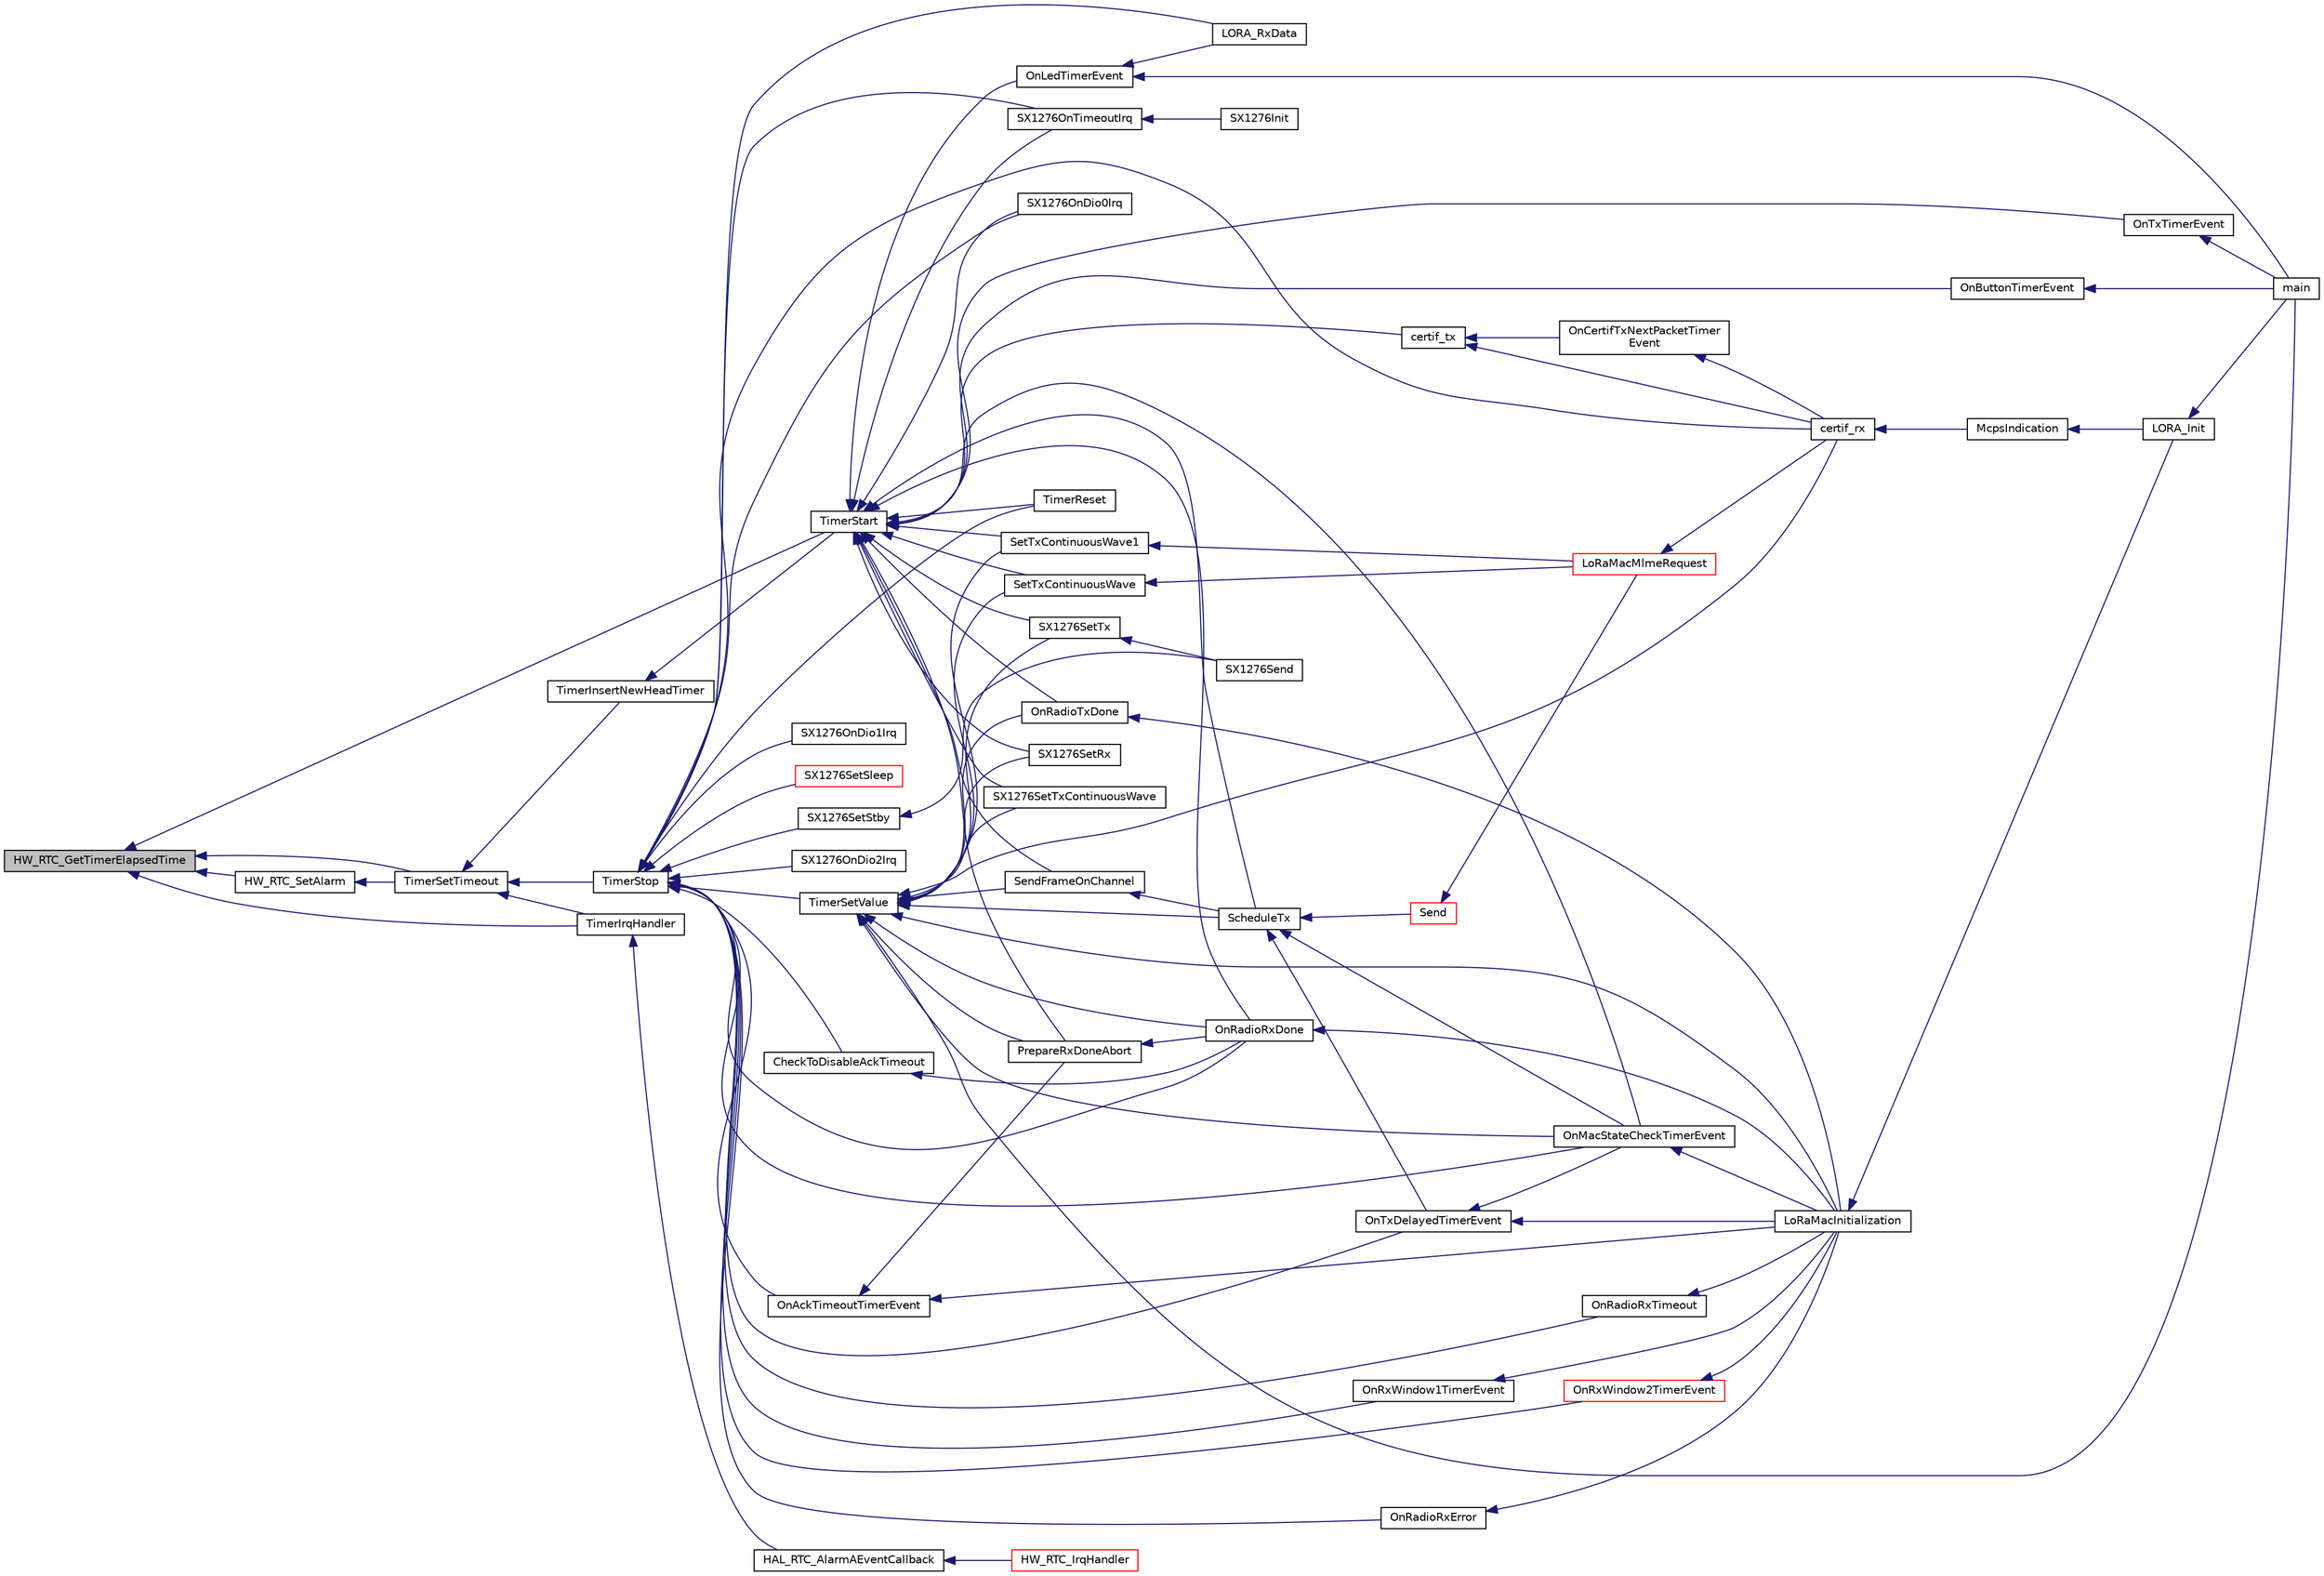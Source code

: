 digraph "HW_RTC_GetTimerElapsedTime"
{
  edge [fontname="Helvetica",fontsize="10",labelfontname="Helvetica",labelfontsize="10"];
  node [fontname="Helvetica",fontsize="10",shape=record];
  rankdir="LR";
  Node181 [label="HW_RTC_GetTimerElapsedTime",height=0.2,width=0.4,color="black", fillcolor="grey75", style="filled", fontcolor="black"];
  Node181 -> Node182 [dir="back",color="midnightblue",fontsize="10",style="solid",fontname="Helvetica"];
  Node182 [label="TimerStart",height=0.2,width=0.4,color="black", fillcolor="white", style="filled",URL="$time_server_8h.html#acd2c1f05aa1976f3bbedd389c8710a78",tooltip="Starts and adds the timer object to the list of timer events "];
  Node182 -> Node183 [dir="back",color="midnightblue",fontsize="10",style="solid",fontname="Helvetica"];
  Node183 [label="SX1276SetRx",height=0.2,width=0.4,color="black", fillcolor="white", style="filled",URL="$sx1276_8h.html#a8c2df9351fbde83379717dc6f76e5c11",tooltip="Sets the radio in reception mode for the given time "];
  Node182 -> Node184 [dir="back",color="midnightblue",fontsize="10",style="solid",fontname="Helvetica"];
  Node184 [label="SX1276SetTx",height=0.2,width=0.4,color="black", fillcolor="white", style="filled",URL="$sx1276_8c.html#a4aea9f6f1070dfd4e4b73bb5ddc1fe38",tooltip="Sets the SX1276 in transmission mode for the given time "];
  Node184 -> Node185 [dir="back",color="midnightblue",fontsize="10",style="solid",fontname="Helvetica"];
  Node185 [label="SX1276Send",height=0.2,width=0.4,color="black", fillcolor="white", style="filled",URL="$sx1276_8h.html#a901a3dcdbf26005e0f3f2def3e3d83b3",tooltip="Sends the buffer of size. Prepares the packet to be sent and sets the radio in transmission ..."];
  Node182 -> Node186 [dir="back",color="midnightblue",fontsize="10",style="solid",fontname="Helvetica"];
  Node186 [label="SX1276SetTxContinuousWave",height=0.2,width=0.4,color="black", fillcolor="white", style="filled",URL="$sx1276_8h.html#ac77895b054eb64df0ee2fa97061efae8",tooltip="Sets the radio in continuous wave transmission mode "];
  Node182 -> Node187 [dir="back",color="midnightblue",fontsize="10",style="solid",fontname="Helvetica"];
  Node187 [label="SX1276OnTimeoutIrq",height=0.2,width=0.4,color="black", fillcolor="white", style="filled",URL="$sx1276_8c.html#a3eda1c409a0269313a079389593d75cb",tooltip="Tx & Rx timeout timer callback "];
  Node187 -> Node188 [dir="back",color="midnightblue",fontsize="10",style="solid",fontname="Helvetica"];
  Node188 [label="SX1276Init",height=0.2,width=0.4,color="black", fillcolor="white", style="filled",URL="$sx1276_8h.html#a19a9ddff3f878b85e42c7571485fe3c8",tooltip="Initializes the radio "];
  Node182 -> Node189 [dir="back",color="midnightblue",fontsize="10",style="solid",fontname="Helvetica"];
  Node189 [label="SX1276OnDio0Irq",height=0.2,width=0.4,color="black", fillcolor="white", style="filled",URL="$sx1276_8c.html#a51cff5becabc1485224d53133f99e0e4",tooltip="DIO 0 IRQ callback "];
  Node182 -> Node190 [dir="back",color="midnightblue",fontsize="10",style="solid",fontname="Helvetica"];
  Node190 [label="certif_tx",height=0.2,width=0.4,color="black", fillcolor="white", style="filled",URL="$lora-test_8c.html#a735361add977554215fd3e1e70b74760"];
  Node190 -> Node191 [dir="back",color="midnightblue",fontsize="10",style="solid",fontname="Helvetica"];
  Node191 [label="certif_rx",height=0.2,width=0.4,color="black", fillcolor="white", style="filled",URL="$lora-test_8h.html#ad5e51928ecf0cca8d4f33f9e9c10aba4"];
  Node191 -> Node192 [dir="back",color="midnightblue",fontsize="10",style="solid",fontname="Helvetica"];
  Node192 [label="McpsIndication",height=0.2,width=0.4,color="black", fillcolor="white", style="filled",URL="$lora_8c.html#aa62f56dcd70e02213fc6e5d0f04b3d1c",tooltip="MCPS-Indication event function "];
  Node192 -> Node193 [dir="back",color="midnightblue",fontsize="10",style="solid",fontname="Helvetica"];
  Node193 [label="LORA_Init",height=0.2,width=0.4,color="black", fillcolor="white", style="filled",URL="$lora_8h.html#a60e6c21550fcaf1cadb87454348046ad",tooltip="Lora Initialisation "];
  Node193 -> Node194 [dir="back",color="midnightblue",fontsize="10",style="solid",fontname="Helvetica"];
  Node194 [label="main",height=0.2,width=0.4,color="black", fillcolor="white", style="filled",URL="$main_8c.html#a840291bc02cba5474a4cb46a9b9566fe",tooltip="Main program "];
  Node190 -> Node195 [dir="back",color="midnightblue",fontsize="10",style="solid",fontname="Helvetica"];
  Node195 [label="OnCertifTxNextPacketTimer\lEvent",height=0.2,width=0.4,color="black", fillcolor="white", style="filled",URL="$lora-test_8c.html#a2e3edcd940d4df35743fe87783f89bbc",tooltip="Function executed on TxNextPacket Timeout event "];
  Node195 -> Node191 [dir="back",color="midnightblue",fontsize="10",style="solid",fontname="Helvetica"];
  Node182 -> Node196 [dir="back",color="midnightblue",fontsize="10",style="solid",fontname="Helvetica"];
  Node196 [label="OnRadioTxDone",height=0.2,width=0.4,color="black", fillcolor="white", style="filled",URL="$_lo_ra_mac_8c.html#ac87ba7b0231ab8e90b130849e3dee4be",tooltip="Function to be executed on Radio Tx Done event "];
  Node196 -> Node197 [dir="back",color="midnightblue",fontsize="10",style="solid",fontname="Helvetica"];
  Node197 [label="LoRaMacInitialization",height=0.2,width=0.4,color="black", fillcolor="white", style="filled",URL="$group___l_o_r_a_m_a_c.html#ga7ca445cf825e45999810b3991273eba5",tooltip="LoRaMAC layer initialization "];
  Node197 -> Node193 [dir="back",color="midnightblue",fontsize="10",style="solid",fontname="Helvetica"];
  Node182 -> Node198 [dir="back",color="midnightblue",fontsize="10",style="solid",fontname="Helvetica"];
  Node198 [label="PrepareRxDoneAbort",height=0.2,width=0.4,color="black", fillcolor="white", style="filled",URL="$_lo_ra_mac_8c.html#a420f8e89407bab48414b1058d8071c97",tooltip="This function prepares the MAC to abort the execution of function OnRadioRxDone in case of a receptio..."];
  Node198 -> Node199 [dir="back",color="midnightblue",fontsize="10",style="solid",fontname="Helvetica"];
  Node199 [label="OnRadioRxDone",height=0.2,width=0.4,color="black", fillcolor="white", style="filled",URL="$_lo_ra_mac_8c.html#a34d9307ff02304a070ade799731ae0ed",tooltip="Function to be executed on Radio Rx Done event "];
  Node199 -> Node197 [dir="back",color="midnightblue",fontsize="10",style="solid",fontname="Helvetica"];
  Node182 -> Node199 [dir="back",color="midnightblue",fontsize="10",style="solid",fontname="Helvetica"];
  Node182 -> Node200 [dir="back",color="midnightblue",fontsize="10",style="solid",fontname="Helvetica"];
  Node200 [label="OnMacStateCheckTimerEvent",height=0.2,width=0.4,color="black", fillcolor="white", style="filled",URL="$_lo_ra_mac_8c.html#a3f66ff4ffb45c3be2a603fec651da617",tooltip="Function executed on Resend Frame timer event. "];
  Node200 -> Node197 [dir="back",color="midnightblue",fontsize="10",style="solid",fontname="Helvetica"];
  Node182 -> Node201 [dir="back",color="midnightblue",fontsize="10",style="solid",fontname="Helvetica"];
  Node201 [label="ScheduleTx",height=0.2,width=0.4,color="black", fillcolor="white", style="filled",URL="$_lo_ra_mac_8c.html#afac9f47df560a2c63ebe868fcf531716"];
  Node201 -> Node200 [dir="back",color="midnightblue",fontsize="10",style="solid",fontname="Helvetica"];
  Node201 -> Node202 [dir="back",color="midnightblue",fontsize="10",style="solid",fontname="Helvetica"];
  Node202 [label="OnTxDelayedTimerEvent",height=0.2,width=0.4,color="black", fillcolor="white", style="filled",URL="$_lo_ra_mac_8c.html#aff2188867ec43982ec7701c4815bc0ba",tooltip="Function executed on duty cycle delayed Tx timer event "];
  Node202 -> Node200 [dir="back",color="midnightblue",fontsize="10",style="solid",fontname="Helvetica"];
  Node202 -> Node197 [dir="back",color="midnightblue",fontsize="10",style="solid",fontname="Helvetica"];
  Node201 -> Node203 [dir="back",color="midnightblue",fontsize="10",style="solid",fontname="Helvetica"];
  Node203 [label="Send",height=0.2,width=0.4,color="red", fillcolor="white", style="filled",URL="$_lo_ra_mac_8c.html#a1d5d30b5cbe0349bab89375480c377bf",tooltip="LoRaMAC layer generic send frame "];
  Node203 -> Node204 [dir="back",color="midnightblue",fontsize="10",style="solid",fontname="Helvetica"];
  Node204 [label="LoRaMacMlmeRequest",height=0.2,width=0.4,color="red", fillcolor="white", style="filled",URL="$group___l_o_r_a_m_a_c.html#ga097113f30feecc17c780940ff74af33e",tooltip="LoRaMAC MLME-Request "];
  Node204 -> Node191 [dir="back",color="midnightblue",fontsize="10",style="solid",fontname="Helvetica"];
  Node182 -> Node213 [dir="back",color="midnightblue",fontsize="10",style="solid",fontname="Helvetica"];
  Node213 [label="SendFrameOnChannel",height=0.2,width=0.4,color="black", fillcolor="white", style="filled",URL="$_lo_ra_mac_8c.html#a2a974677f0401e2575148082667331de",tooltip="LoRaMAC layer prepared frame buffer transmission with channel specification "];
  Node213 -> Node201 [dir="back",color="midnightblue",fontsize="10",style="solid",fontname="Helvetica"];
  Node182 -> Node214 [dir="back",color="midnightblue",fontsize="10",style="solid",fontname="Helvetica"];
  Node214 [label="SetTxContinuousWave",height=0.2,width=0.4,color="black", fillcolor="white", style="filled",URL="$_lo_ra_mac_8c.html#a6a476e328faedf4544aa63adf40f931e",tooltip="Sets the radio in continuous transmission mode "];
  Node214 -> Node204 [dir="back",color="midnightblue",fontsize="10",style="solid",fontname="Helvetica"];
  Node182 -> Node215 [dir="back",color="midnightblue",fontsize="10",style="solid",fontname="Helvetica"];
  Node215 [label="SetTxContinuousWave1",height=0.2,width=0.4,color="black", fillcolor="white", style="filled",URL="$_lo_ra_mac_8c.html#a1974034d3a6ef2a0c38f4f853cfb62fb",tooltip="Sets the radio in continuous transmission mode "];
  Node215 -> Node204 [dir="back",color="midnightblue",fontsize="10",style="solid",fontname="Helvetica"];
  Node182 -> Node216 [dir="back",color="midnightblue",fontsize="10",style="solid",fontname="Helvetica"];
  Node216 [label="TimerReset",height=0.2,width=0.4,color="black", fillcolor="white", style="filled",URL="$time_server_8h.html#a7fbd64c53ec871110fabc5b14f212904",tooltip="Resets the timer object "];
  Node182 -> Node217 [dir="back",color="midnightblue",fontsize="10",style="solid",fontname="Helvetica"];
  Node217 [label="OnButtonTimerEvent",height=0.2,width=0.4,color="black", fillcolor="white", style="filled",URL="$main_8c.html#af27dc6b9241a921349087a139ca57d1e"];
  Node217 -> Node194 [dir="back",color="midnightblue",fontsize="10",style="solid",fontname="Helvetica"];
  Node182 -> Node218 [dir="back",color="midnightblue",fontsize="10",style="solid",fontname="Helvetica"];
  Node218 [label="OnLedTimerEvent",height=0.2,width=0.4,color="black", fillcolor="white", style="filled",URL="$main_8c.html#a57a758d5054f3e0648c080c33f5384c6"];
  Node218 -> Node194 [dir="back",color="midnightblue",fontsize="10",style="solid",fontname="Helvetica"];
  Node218 -> Node219 [dir="back",color="midnightblue",fontsize="10",style="solid",fontname="Helvetica"];
  Node219 [label="LORA_RxData",height=0.2,width=0.4,color="black", fillcolor="white", style="filled",URL="$main_8c.html#af9b5cc17bd270c1734e3e6465b75f86f"];
  Node182 -> Node208 [dir="back",color="midnightblue",fontsize="10",style="solid",fontname="Helvetica"];
  Node208 [label="OnTxTimerEvent",height=0.2,width=0.4,color="black", fillcolor="white", style="filled",URL="$main_8c.html#aa660732a6ebc018e235409094d603160"];
  Node208 -> Node194 [dir="back",color="midnightblue",fontsize="10",style="solid",fontname="Helvetica"];
  Node181 -> Node220 [dir="back",color="midnightblue",fontsize="10",style="solid",fontname="Helvetica"];
  Node220 [label="TimerIrqHandler",height=0.2,width=0.4,color="black", fillcolor="white", style="filled",URL="$time_server_8h.html#a742ab8d86db201a8b5d900ce8e27cf90",tooltip="Timer IRQ event handler "];
  Node220 -> Node221 [dir="back",color="midnightblue",fontsize="10",style="solid",fontname="Helvetica"];
  Node221 [label="HAL_RTC_AlarmAEventCallback",height=0.2,width=0.4,color="black", fillcolor="white", style="filled",URL="$stm32l1xx__hal__msp_8c.html#a11aeff83fd498cddbed3bcddcf017e0a",tooltip="Alarm A callback. "];
  Node221 -> Node222 [dir="back",color="midnightblue",fontsize="10",style="solid",fontname="Helvetica"];
  Node222 [label="HW_RTC_IrqHandler",height=0.2,width=0.4,color="red", fillcolor="white", style="filled",URL="$group___lory_s_d_k___r_t_c___functions.html#gae8ae8ef64d3025701112d509285006d4",tooltip="RTC IRQ Handler on the RTC Alarm "];
  Node181 -> Node224 [dir="back",color="midnightblue",fontsize="10",style="solid",fontname="Helvetica"];
  Node224 [label="TimerSetTimeout",height=0.2,width=0.4,color="black", fillcolor="white", style="filled",URL="$time_server_8c.html#af90925c5246bd6bbc2863d08d4cca3a9",tooltip="Sets a timeout with the duration \"timestamp\" "];
  Node224 -> Node225 [dir="back",color="midnightblue",fontsize="10",style="solid",fontname="Helvetica"];
  Node225 [label="TimerInsertNewHeadTimer",height=0.2,width=0.4,color="black", fillcolor="white", style="filled",URL="$time_server_8c.html#abeff03f3b0a3356be8c833bb93d24458",tooltip="Adds or replace the head timer of the list. "];
  Node225 -> Node182 [dir="back",color="midnightblue",fontsize="10",style="solid",fontname="Helvetica"];
  Node224 -> Node220 [dir="back",color="midnightblue",fontsize="10",style="solid",fontname="Helvetica"];
  Node224 -> Node226 [dir="back",color="midnightblue",fontsize="10",style="solid",fontname="Helvetica"];
  Node226 [label="TimerStop",height=0.2,width=0.4,color="black", fillcolor="white", style="filled",URL="$time_server_8h.html#a8ae899c4e8a9abf49d825d6959aa6bcb",tooltip="Stops and removes the timer object from the list of timer events "];
  Node226 -> Node227 [dir="back",color="midnightblue",fontsize="10",style="solid",fontname="Helvetica"];
  Node227 [label="SX1276SetSleep",height=0.2,width=0.4,color="red", fillcolor="white", style="filled",URL="$sx1276_8h.html#a32a7b8c477b2f400f96a3255e1ab7620",tooltip="Sets the radio in sleep mode "];
  Node226 -> Node235 [dir="back",color="midnightblue",fontsize="10",style="solid",fontname="Helvetica"];
  Node235 [label="SX1276SetStby",height=0.2,width=0.4,color="black", fillcolor="white", style="filled",URL="$sx1276_8h.html#aaef7a98104b400b235ef76de0cfb17df",tooltip="Sets the radio in standby mode "];
  Node235 -> Node185 [dir="back",color="midnightblue",fontsize="10",style="solid",fontname="Helvetica"];
  Node226 -> Node187 [dir="back",color="midnightblue",fontsize="10",style="solid",fontname="Helvetica"];
  Node226 -> Node189 [dir="back",color="midnightblue",fontsize="10",style="solid",fontname="Helvetica"];
  Node226 -> Node236 [dir="back",color="midnightblue",fontsize="10",style="solid",fontname="Helvetica"];
  Node236 [label="SX1276OnDio1Irq",height=0.2,width=0.4,color="black", fillcolor="white", style="filled",URL="$sx1276_8c.html#a9b73d7de11f1d4325b0780938d6328fe",tooltip="DIO 1 IRQ callback "];
  Node226 -> Node237 [dir="back",color="midnightblue",fontsize="10",style="solid",fontname="Helvetica"];
  Node237 [label="SX1276OnDio2Irq",height=0.2,width=0.4,color="black", fillcolor="white", style="filled",URL="$sx1276_8c.html#a6be9c1a3560cc9d8bc746dcb82f5d8ea",tooltip="DIO 2 IRQ callback "];
  Node226 -> Node191 [dir="back",color="midnightblue",fontsize="10",style="solid",fontname="Helvetica"];
  Node226 -> Node199 [dir="back",color="midnightblue",fontsize="10",style="solid",fontname="Helvetica"];
  Node226 -> Node238 [dir="back",color="midnightblue",fontsize="10",style="solid",fontname="Helvetica"];
  Node238 [label="OnRadioRxError",height=0.2,width=0.4,color="black", fillcolor="white", style="filled",URL="$_lo_ra_mac_8c.html#a414d6e1b6ffc2d8b5dfe2621a9c35ca5",tooltip="Function executed on Radio Rx error event "];
  Node238 -> Node197 [dir="back",color="midnightblue",fontsize="10",style="solid",fontname="Helvetica"];
  Node226 -> Node239 [dir="back",color="midnightblue",fontsize="10",style="solid",fontname="Helvetica"];
  Node239 [label="OnRadioRxTimeout",height=0.2,width=0.4,color="black", fillcolor="white", style="filled",URL="$_lo_ra_mac_8c.html#a4aa0011eefde1209939b3736fb62fbd1",tooltip="Function executed on Radio Rx Timeout event "];
  Node239 -> Node197 [dir="back",color="midnightblue",fontsize="10",style="solid",fontname="Helvetica"];
  Node226 -> Node200 [dir="back",color="midnightblue",fontsize="10",style="solid",fontname="Helvetica"];
  Node226 -> Node202 [dir="back",color="midnightblue",fontsize="10",style="solid",fontname="Helvetica"];
  Node226 -> Node240 [dir="back",color="midnightblue",fontsize="10",style="solid",fontname="Helvetica"];
  Node240 [label="OnRxWindow1TimerEvent",height=0.2,width=0.4,color="black", fillcolor="white", style="filled",URL="$_lo_ra_mac_8c.html#aee5c5399a6f41188ba87be8239bae8a9",tooltip="Function executed on first Rx window timer event "];
  Node240 -> Node197 [dir="back",color="midnightblue",fontsize="10",style="solid",fontname="Helvetica"];
  Node226 -> Node241 [dir="back",color="midnightblue",fontsize="10",style="solid",fontname="Helvetica"];
  Node241 [label="OnRxWindow2TimerEvent",height=0.2,width=0.4,color="red", fillcolor="white", style="filled",URL="$_lo_ra_mac_8c.html#a280d52c79c5de2428ef3f1e361043b23",tooltip="Function executed on second Rx window timer event "];
  Node241 -> Node197 [dir="back",color="midnightblue",fontsize="10",style="solid",fontname="Helvetica"];
  Node226 -> Node247 [dir="back",color="midnightblue",fontsize="10",style="solid",fontname="Helvetica"];
  Node247 [label="CheckToDisableAckTimeout",height=0.2,width=0.4,color="black", fillcolor="white", style="filled",URL="$_lo_ra_mac_8c.html#aa36f254fbd91a58953cad5a84d651db3",tooltip="Check if the OnAckTimeoutTimer has do be disabled. If so, the function disables it. "];
  Node247 -> Node199 [dir="back",color="midnightblue",fontsize="10",style="solid",fontname="Helvetica"];
  Node226 -> Node248 [dir="back",color="midnightblue",fontsize="10",style="solid",fontname="Helvetica"];
  Node248 [label="OnAckTimeoutTimerEvent",height=0.2,width=0.4,color="black", fillcolor="white", style="filled",URL="$_lo_ra_mac_8c.html#a519a3e861bd16b2720a427308c6addc6",tooltip="Function executed on AckTimeout timer event "];
  Node248 -> Node198 [dir="back",color="midnightblue",fontsize="10",style="solid",fontname="Helvetica"];
  Node248 -> Node197 [dir="back",color="midnightblue",fontsize="10",style="solid",fontname="Helvetica"];
  Node226 -> Node216 [dir="back",color="midnightblue",fontsize="10",style="solid",fontname="Helvetica"];
  Node226 -> Node249 [dir="back",color="midnightblue",fontsize="10",style="solid",fontname="Helvetica"];
  Node249 [label="TimerSetValue",height=0.2,width=0.4,color="black", fillcolor="white", style="filled",URL="$time_server_8h.html#ad56c30124de6deefb3e32bbee2a4ba46",tooltip="Set timer new timeout value "];
  Node249 -> Node183 [dir="back",color="midnightblue",fontsize="10",style="solid",fontname="Helvetica"];
  Node249 -> Node184 [dir="back",color="midnightblue",fontsize="10",style="solid",fontname="Helvetica"];
  Node249 -> Node186 [dir="back",color="midnightblue",fontsize="10",style="solid",fontname="Helvetica"];
  Node249 -> Node191 [dir="back",color="midnightblue",fontsize="10",style="solid",fontname="Helvetica"];
  Node249 -> Node196 [dir="back",color="midnightblue",fontsize="10",style="solid",fontname="Helvetica"];
  Node249 -> Node198 [dir="back",color="midnightblue",fontsize="10",style="solid",fontname="Helvetica"];
  Node249 -> Node199 [dir="back",color="midnightblue",fontsize="10",style="solid",fontname="Helvetica"];
  Node249 -> Node200 [dir="back",color="midnightblue",fontsize="10",style="solid",fontname="Helvetica"];
  Node249 -> Node201 [dir="back",color="midnightblue",fontsize="10",style="solid",fontname="Helvetica"];
  Node249 -> Node213 [dir="back",color="midnightblue",fontsize="10",style="solid",fontname="Helvetica"];
  Node249 -> Node214 [dir="back",color="midnightblue",fontsize="10",style="solid",fontname="Helvetica"];
  Node249 -> Node215 [dir="back",color="midnightblue",fontsize="10",style="solid",fontname="Helvetica"];
  Node249 -> Node197 [dir="back",color="midnightblue",fontsize="10",style="solid",fontname="Helvetica"];
  Node249 -> Node194 [dir="back",color="midnightblue",fontsize="10",style="solid",fontname="Helvetica"];
  Node226 -> Node219 [dir="back",color="midnightblue",fontsize="10",style="solid",fontname="Helvetica"];
  Node181 -> Node250 [dir="back",color="midnightblue",fontsize="10",style="solid",fontname="Helvetica"];
  Node250 [label="HW_RTC_SetAlarm",height=0.2,width=0.4,color="black", fillcolor="white", style="filled",URL="$group___lory_s_d_k___r_t_c___functions.html#ga09cec56d54c13de658fafdd003390771",tooltip="Set the alarm "];
  Node250 -> Node224 [dir="back",color="midnightblue",fontsize="10",style="solid",fontname="Helvetica"];
}
